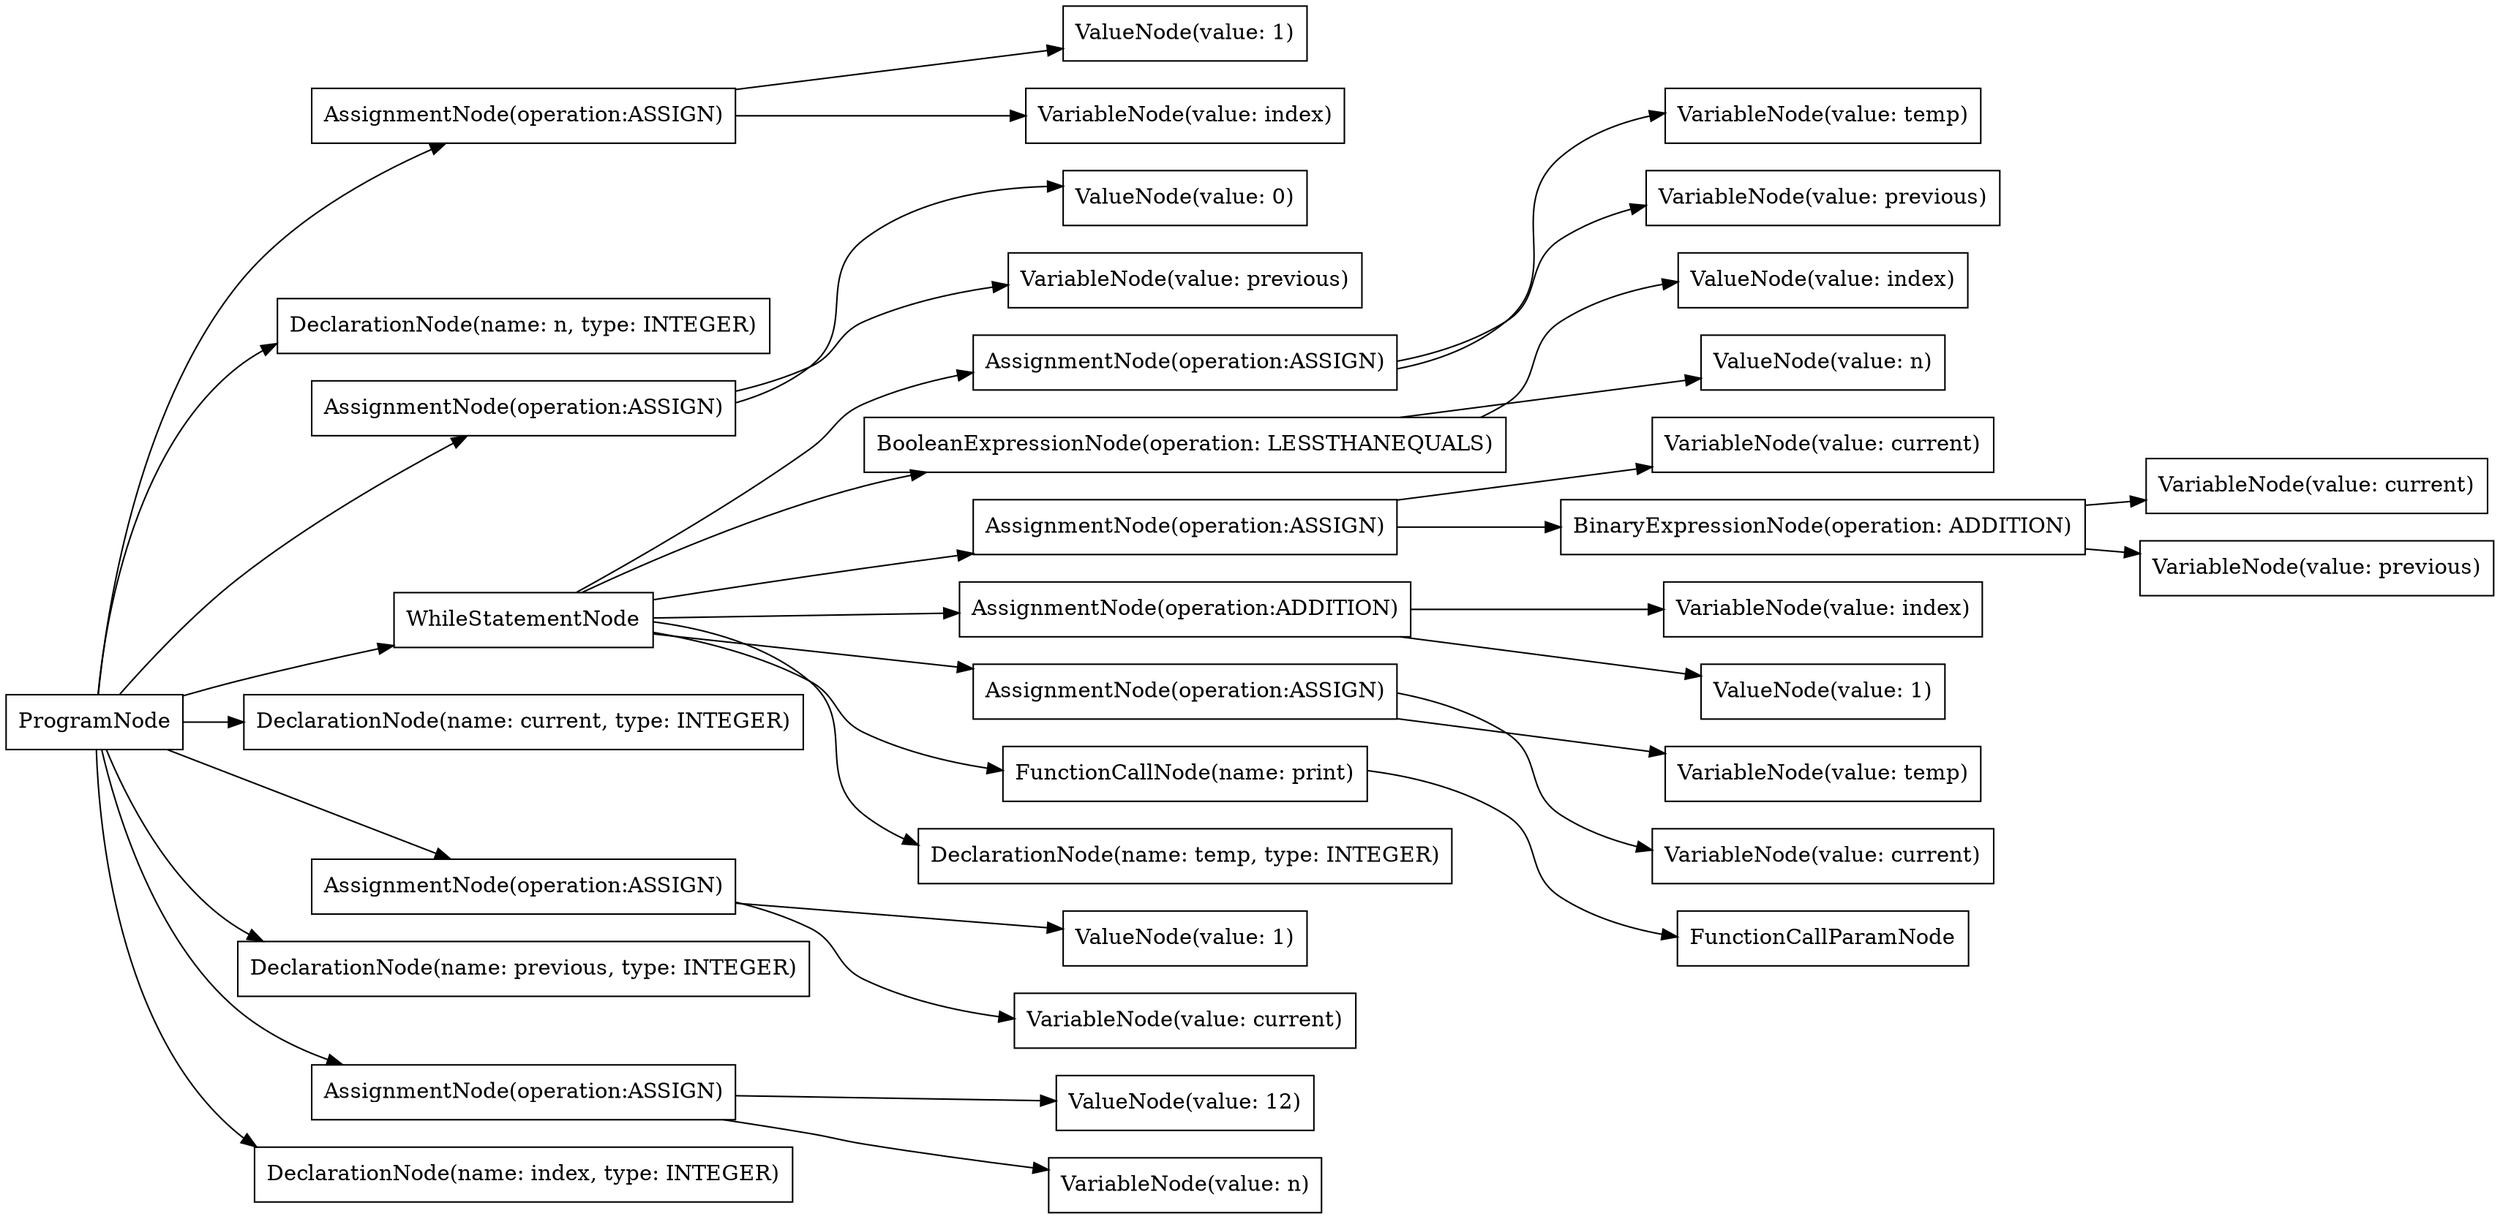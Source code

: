 digraph G {
rankdir=LR
"4d1ae961-ff71-4a6d-b392-09ac1f2bdb70" [label="AssignmentNode(operation:ASSIGN)" shape="box"];
"6745d7e0-4566-497c-bc6e-4bb3064ec228" [label="ProgramNode" shape="box"];
"6886963f-6a65-47ec-9600-9a6ca1e7e73e" [label="ValueNode(value: 0)" shape="box"];
"289d3b28-eeff-4e98-8f45-0a9c09e6f5a8" [label="ValueNode(value: 1)" shape="box"];
"90a73efc-38be-4b0c-a290-b786afcdcff4" [label="ValueNode(value: index)" shape="box"];
"b0c5be83-136f-4e9e-aa0c-19f56f6f5727" [label="VariableNode(value: current)" shape="box"];
"d68afc91-12a2-4305-a2b8-b43041a4f897" [label="ValueNode(value: 12)" shape="box"];
"8b5e9220-5590-43b1-8e58-e91b5bc26856" [label="VariableNode(value: temp)" shape="box"];
"8d8553f1-2ba1-4e4b-b082-ceef9f6c7d15" [label="DeclarationNode(name: n, type: INTEGER)" shape="box"];
"7ff21711-07da-47ee-9605-b945f56a9437" [label="VariableNode(value: previous)" shape="box"];
"ee511254-7887-41b7-b642-6f4ba0152d63" [label="AssignmentNode(operation:ASSIGN)" shape="box"];
"ec751c1e-7794-4368-b06b-7952f56fed8c" [label="AssignmentNode(operation:ASSIGN)" shape="box"];
"0156cc4e-fb83-464c-9dd0-c932f30e34b6" [label="BooleanExpressionNode(operation: LESSTHANEQUALS)" shape="box"];
"5f2270b9-b4ba-416d-b57c-fc7e3aad056e" [label="FunctionCallParamNode" shape="box"];
"28b044d8-6e14-4699-8980-3c2a4e55fd57" [label="AssignmentNode(operation:ASSIGN)" shape="box"];
"59ef7163-11f3-4609-b583-b87a78650325" [label="WhileStatementNode" shape="box"];
"23c2f5eb-878e-4ca7-af16-6ad92caa1334" [label="VariableNode(value: current)" shape="box"];
"9c911124-154c-4d4f-8725-1c6290835026" [label="VariableNode(value: previous)" shape="box"];
"3a48e19f-22a5-4b85-ab8d-b1456b589cff" [label="ValueNode(value: n)" shape="box"];
"8c312e2a-ee94-411d-a9cc-d18c474873c3" [label="VariableNode(value: temp)" shape="box"];
"3fbfa6b7-38c9-4c90-af12-c57674a55b49" [label="AssignmentNode(operation:ADDITION)" shape="box"];
"9e2174ce-3454-41fc-81b3-35365ee165fd" [label="VariableNode(value: n)" shape="box"];
"cd7cc56f-46cd-421f-804e-ce481c2de4b5" [label="DeclarationNode(name: current, type: INTEGER)" shape="box"];
"35ffd0ae-c821-44bd-bfec-59d09f621e31" [label="AssignmentNode(operation:ASSIGN)" shape="box"];
"bbc40dde-2d35-40bc-ae8d-7249dec4db77" [label="ValueNode(value: 1)" shape="box"];
"6ead04f2-ff7f-4f79-b00d-c9eb04d18388" [label="AssignmentNode(operation:ASSIGN)" shape="box"];
"6d9f0fb3-a404-4a81-9e3f-2bb46433bc77" [label="FunctionCallNode(name: print)" shape="box"];
"302dbd0b-6767-4862-942c-c96f1f87738e" [label="DeclarationNode(name: previous, type: INTEGER)" shape="box"];
"31e5e4a1-a00b-40a0-87fd-36df9505a4e3" [label="VariableNode(value: current)" shape="box"];
"e0ed924f-7ccc-4d7f-8280-d1848fba1944" [label="VariableNode(value: index)" shape="box"];
"adfe6651-2856-4dbf-a1e3-045388119149" [label="BinaryExpressionNode(operation: ADDITION)" shape="box"];
"9c9d78d2-01dc-4b19-9246-d6e701eb24ae" [label="VariableNode(value: previous)" shape="box"];
"1d3d098b-73cd-46f6-aa59-5afbece0dd20" [label="AssignmentNode(operation:ASSIGN)" shape="box"];
"cc9b6155-c81b-43a5-88d3-a926e1d6a6fc" [label="VariableNode(value: current)" shape="box"];
"c0b8f9ea-48eb-4561-9c96-1d5eebe5bf5a" [label="VariableNode(value: index)" shape="box"];
"8761bd38-4cdf-4372-ab90-c8fe4ca80c80" [label="DeclarationNode(name: temp, type: INTEGER)" shape="box"];
"a20457e5-0e0b-4a7c-90b6-f0ccab35c0ef" [label="DeclarationNode(name: index, type: INTEGER)" shape="box"];
"2c745b65-7873-4f1c-8488-248ce35fdf1d" [label="ValueNode(value: 1)" shape="box"];
"6745d7e0-4566-497c-bc6e-4bb3064ec228" -> "8d8553f1-2ba1-4e4b-b082-ceef9f6c7d15";
"6745d7e0-4566-497c-bc6e-4bb3064ec228" -> "302dbd0b-6767-4862-942c-c96f1f87738e";
"6745d7e0-4566-497c-bc6e-4bb3064ec228" -> "cd7cc56f-46cd-421f-804e-ce481c2de4b5";
"6745d7e0-4566-497c-bc6e-4bb3064ec228" -> "a20457e5-0e0b-4a7c-90b6-f0ccab35c0ef";
"6745d7e0-4566-497c-bc6e-4bb3064ec228" -> "1d3d098b-73cd-46f6-aa59-5afbece0dd20";
"1d3d098b-73cd-46f6-aa59-5afbece0dd20" -> "9e2174ce-3454-41fc-81b3-35365ee165fd";
"1d3d098b-73cd-46f6-aa59-5afbece0dd20" -> "d68afc91-12a2-4305-a2b8-b43041a4f897";
"6745d7e0-4566-497c-bc6e-4bb3064ec228" -> "ec751c1e-7794-4368-b06b-7952f56fed8c";
"ec751c1e-7794-4368-b06b-7952f56fed8c" -> "9c911124-154c-4d4f-8725-1c6290835026";
"ec751c1e-7794-4368-b06b-7952f56fed8c" -> "6886963f-6a65-47ec-9600-9a6ca1e7e73e";
"6745d7e0-4566-497c-bc6e-4bb3064ec228" -> "6ead04f2-ff7f-4f79-b00d-c9eb04d18388";
"6ead04f2-ff7f-4f79-b00d-c9eb04d18388" -> "cc9b6155-c81b-43a5-88d3-a926e1d6a6fc";
"6ead04f2-ff7f-4f79-b00d-c9eb04d18388" -> "289d3b28-eeff-4e98-8f45-0a9c09e6f5a8";
"6745d7e0-4566-497c-bc6e-4bb3064ec228" -> "4d1ae961-ff71-4a6d-b392-09ac1f2bdb70";
"4d1ae961-ff71-4a6d-b392-09ac1f2bdb70" -> "c0b8f9ea-48eb-4561-9c96-1d5eebe5bf5a";
"4d1ae961-ff71-4a6d-b392-09ac1f2bdb70" -> "bbc40dde-2d35-40bc-ae8d-7249dec4db77";
"6745d7e0-4566-497c-bc6e-4bb3064ec228" -> "59ef7163-11f3-4609-b583-b87a78650325";
"59ef7163-11f3-4609-b583-b87a78650325" -> "0156cc4e-fb83-464c-9dd0-c932f30e34b6";
"0156cc4e-fb83-464c-9dd0-c932f30e34b6" -> "90a73efc-38be-4b0c-a290-b786afcdcff4";
"0156cc4e-fb83-464c-9dd0-c932f30e34b6" -> "3a48e19f-22a5-4b85-ab8d-b1456b589cff";
"59ef7163-11f3-4609-b583-b87a78650325" -> "6d9f0fb3-a404-4a81-9e3f-2bb46433bc77";
"6d9f0fb3-a404-4a81-9e3f-2bb46433bc77" -> "5f2270b9-b4ba-416d-b57c-fc7e3aad056e";
"59ef7163-11f3-4609-b583-b87a78650325" -> "8761bd38-4cdf-4372-ab90-c8fe4ca80c80";
"59ef7163-11f3-4609-b583-b87a78650325" -> "35ffd0ae-c821-44bd-bfec-59d09f621e31";
"35ffd0ae-c821-44bd-bfec-59d09f621e31" -> "8b5e9220-5590-43b1-8e58-e91b5bc26856";
"35ffd0ae-c821-44bd-bfec-59d09f621e31" -> "31e5e4a1-a00b-40a0-87fd-36df9505a4e3";
"59ef7163-11f3-4609-b583-b87a78650325" -> "28b044d8-6e14-4699-8980-3c2a4e55fd57";
"28b044d8-6e14-4699-8980-3c2a4e55fd57" -> "23c2f5eb-878e-4ca7-af16-6ad92caa1334";
"28b044d8-6e14-4699-8980-3c2a4e55fd57" -> "adfe6651-2856-4dbf-a1e3-045388119149";
"adfe6651-2856-4dbf-a1e3-045388119149" -> "b0c5be83-136f-4e9e-aa0c-19f56f6f5727";
"adfe6651-2856-4dbf-a1e3-045388119149" -> "7ff21711-07da-47ee-9605-b945f56a9437";
"59ef7163-11f3-4609-b583-b87a78650325" -> "ee511254-7887-41b7-b642-6f4ba0152d63";
"ee511254-7887-41b7-b642-6f4ba0152d63" -> "9c9d78d2-01dc-4b19-9246-d6e701eb24ae";
"ee511254-7887-41b7-b642-6f4ba0152d63" -> "8c312e2a-ee94-411d-a9cc-d18c474873c3";
"59ef7163-11f3-4609-b583-b87a78650325" -> "3fbfa6b7-38c9-4c90-af12-c57674a55b49";
"3fbfa6b7-38c9-4c90-af12-c57674a55b49" -> "e0ed924f-7ccc-4d7f-8280-d1848fba1944";
"3fbfa6b7-38c9-4c90-af12-c57674a55b49" -> "2c745b65-7873-4f1c-8488-248ce35fdf1d";
}